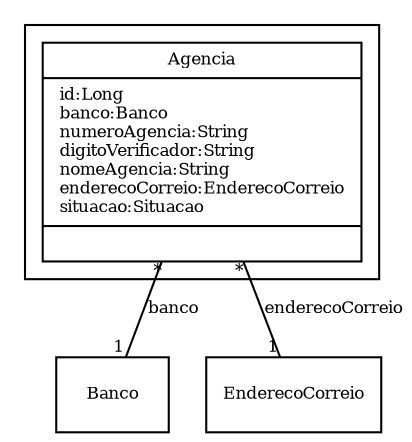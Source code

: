 digraph G{
fontname = "Times-Roman"
fontsize = 8

node [
        fontname = "Times-Roman"
        fontsize = 8
        shape = "record"
]

edge [
        fontname = "Times-Roman"
        fontsize = 8
]

subgraph clusterAGENCIA_BANCARIA
{
Agencia [label = "{Agencia|id:Long\lbanco:Banco\lnumeroAgencia:String\ldigitoVerificador:String\lnomeAgencia:String\lenderecoCorreio:EnderecoCorreio\lsituacao:Situacao\l|\l}"]
}
edge [arrowhead = "none" headlabel = "1" taillabel = "*"] Agencia -> Banco [label = "banco"]
edge [arrowhead = "none" headlabel = "1" taillabel = "*"] Agencia -> EnderecoCorreio [label = "enderecoCorreio"]
}
